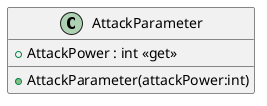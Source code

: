@startuml
class AttackParameter {
    + AttackPower : int <<get>>
    + AttackParameter(attackPower:int)
}
@enduml
